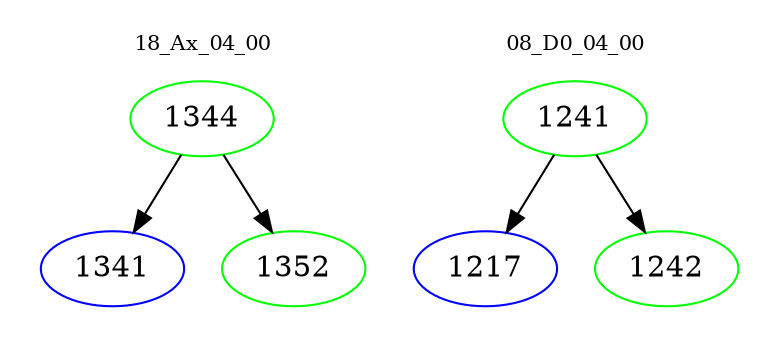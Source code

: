 digraph{
subgraph cluster_0 {
color = white
label = "18_Ax_04_00";
fontsize=10;
T0_1344 [label="1344", color="green"]
T0_1344 -> T0_1341 [color="black"]
T0_1341 [label="1341", color="blue"]
T0_1344 -> T0_1352 [color="black"]
T0_1352 [label="1352", color="green"]
}
subgraph cluster_1 {
color = white
label = "08_D0_04_00";
fontsize=10;
T1_1241 [label="1241", color="green"]
T1_1241 -> T1_1217 [color="black"]
T1_1217 [label="1217", color="blue"]
T1_1241 -> T1_1242 [color="black"]
T1_1242 [label="1242", color="green"]
}
}
